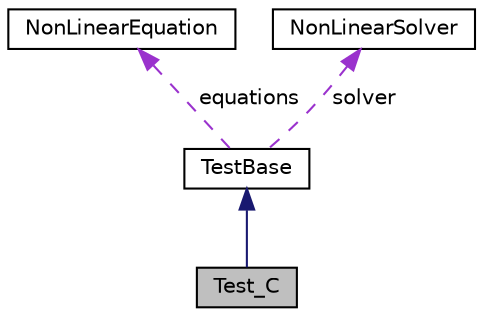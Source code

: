 digraph "Test_C"
{
 // LATEX_PDF_SIZE
  edge [fontname="Helvetica",fontsize="10",labelfontname="Helvetica",labelfontsize="10"];
  node [fontname="Helvetica",fontsize="10",shape=record];
  Node1 [label="Test_C",height=0.2,width=0.4,color="black", fillcolor="grey75", style="filled", fontcolor="black",tooltip=" "];
  Node2 -> Node1 [dir="back",color="midnightblue",fontsize="10",style="solid",fontname="Helvetica"];
  Node2 [label="TestBase",height=0.2,width=0.4,color="black", fillcolor="white", style="filled",URL="$class_test_base.html",tooltip=" "];
  Node3 -> Node2 [dir="back",color="darkorchid3",fontsize="10",style="dashed",label=" equations" ,fontname="Helvetica"];
  Node3 [label="NonLinearEquation",height=0.2,width=0.4,color="black", fillcolor="white", style="filled",URL="$class_non_linear_equation.html",tooltip=" "];
  Node4 -> Node2 [dir="back",color="darkorchid3",fontsize="10",style="dashed",label=" solver" ,fontname="Helvetica"];
  Node4 [label="NonLinearSolver",height=0.2,width=0.4,color="black", fillcolor="white", style="filled",URL="$class_non_linear_solver.html",tooltip=" "];
}
